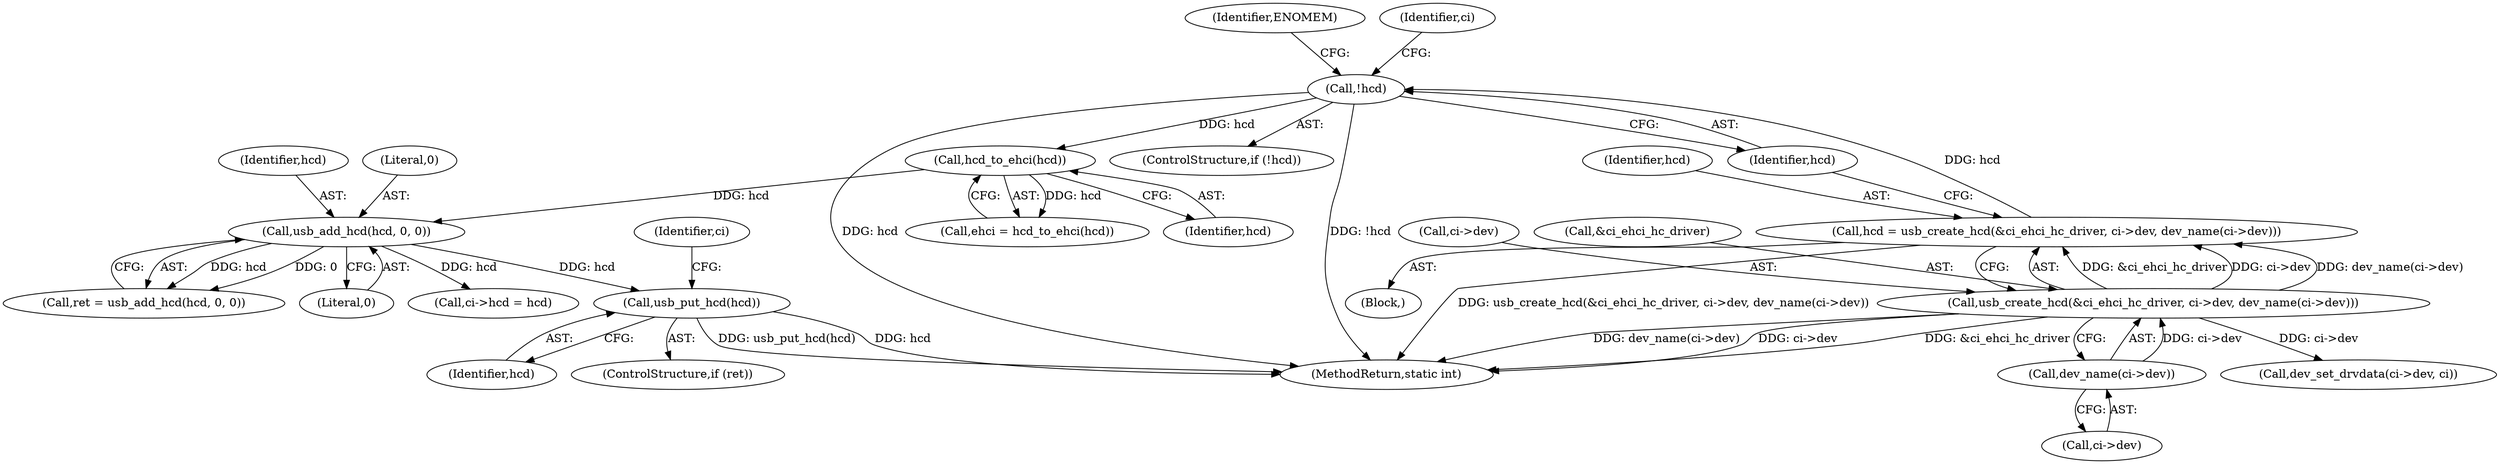 digraph "0_linux_929473ea05db455ad88cdc081f2adc556b8dc48f@pointer" {
"1000212" [label="(Call,usb_put_hcd(hcd))"];
"1000206" [label="(Call,usb_add_hcd(hcd, 0, 0))"];
"1000184" [label="(Call,hcd_to_ehci(hcd))"];
"1000124" [label="(Call,!hcd)"];
"1000111" [label="(Call,hcd = usb_create_hcd(&ci_ehci_hc_driver, ci->dev, dev_name(ci->dev)))"];
"1000113" [label="(Call,usb_create_hcd(&ci_ehci_hc_driver, ci->dev, dev_name(ci->dev)))"];
"1000119" [label="(Call,dev_name(ci->dev))"];
"1000128" [label="(Identifier,ENOMEM)"];
"1000112" [label="(Identifier,hcd)"];
"1000224" [label="(Identifier,ci)"];
"1000116" [label="(Call,ci->dev)"];
"1000114" [label="(Call,&ci_ehci_hc_driver)"];
"1000213" [label="(Identifier,hcd)"];
"1000113" [label="(Call,usb_create_hcd(&ci_ehci_hc_driver, ci->dev, dev_name(ci->dev)))"];
"1000111" [label="(Call,hcd = usb_create_hcd(&ci_ehci_hc_driver, ci->dev, dev_name(ci->dev)))"];
"1000119" [label="(Call,dev_name(ci->dev))"];
"1000123" [label="(ControlStructure,if (!hcd))"];
"1000206" [label="(Call,usb_add_hcd(hcd, 0, 0))"];
"1000209" [label="(Literal,0)"];
"1000182" [label="(Call,ehci = hcd_to_ehci(hcd))"];
"1000120" [label="(Call,ci->dev)"];
"1000210" [label="(ControlStructure,if (ret))"];
"1000131" [label="(Identifier,ci)"];
"1000212" [label="(Call,usb_put_hcd(hcd))"];
"1000129" [label="(Call,dev_set_drvdata(ci->dev, ci))"];
"1000235" [label="(MethodReturn,static int)"];
"1000102" [label="(Block,)"];
"1000215" [label="(Call,ci->hcd = hcd)"];
"1000208" [label="(Literal,0)"];
"1000124" [label="(Call,!hcd)"];
"1000125" [label="(Identifier,hcd)"];
"1000185" [label="(Identifier,hcd)"];
"1000204" [label="(Call,ret = usb_add_hcd(hcd, 0, 0))"];
"1000184" [label="(Call,hcd_to_ehci(hcd))"];
"1000207" [label="(Identifier,hcd)"];
"1000212" -> "1000210"  [label="AST: "];
"1000212" -> "1000213"  [label="CFG: "];
"1000213" -> "1000212"  [label="AST: "];
"1000224" -> "1000212"  [label="CFG: "];
"1000212" -> "1000235"  [label="DDG: usb_put_hcd(hcd)"];
"1000212" -> "1000235"  [label="DDG: hcd"];
"1000206" -> "1000212"  [label="DDG: hcd"];
"1000206" -> "1000204"  [label="AST: "];
"1000206" -> "1000209"  [label="CFG: "];
"1000207" -> "1000206"  [label="AST: "];
"1000208" -> "1000206"  [label="AST: "];
"1000209" -> "1000206"  [label="AST: "];
"1000204" -> "1000206"  [label="CFG: "];
"1000206" -> "1000204"  [label="DDG: hcd"];
"1000206" -> "1000204"  [label="DDG: 0"];
"1000184" -> "1000206"  [label="DDG: hcd"];
"1000206" -> "1000215"  [label="DDG: hcd"];
"1000184" -> "1000182"  [label="AST: "];
"1000184" -> "1000185"  [label="CFG: "];
"1000185" -> "1000184"  [label="AST: "];
"1000182" -> "1000184"  [label="CFG: "];
"1000184" -> "1000182"  [label="DDG: hcd"];
"1000124" -> "1000184"  [label="DDG: hcd"];
"1000124" -> "1000123"  [label="AST: "];
"1000124" -> "1000125"  [label="CFG: "];
"1000125" -> "1000124"  [label="AST: "];
"1000128" -> "1000124"  [label="CFG: "];
"1000131" -> "1000124"  [label="CFG: "];
"1000124" -> "1000235"  [label="DDG: hcd"];
"1000124" -> "1000235"  [label="DDG: !hcd"];
"1000111" -> "1000124"  [label="DDG: hcd"];
"1000111" -> "1000102"  [label="AST: "];
"1000111" -> "1000113"  [label="CFG: "];
"1000112" -> "1000111"  [label="AST: "];
"1000113" -> "1000111"  [label="AST: "];
"1000125" -> "1000111"  [label="CFG: "];
"1000111" -> "1000235"  [label="DDG: usb_create_hcd(&ci_ehci_hc_driver, ci->dev, dev_name(ci->dev))"];
"1000113" -> "1000111"  [label="DDG: &ci_ehci_hc_driver"];
"1000113" -> "1000111"  [label="DDG: ci->dev"];
"1000113" -> "1000111"  [label="DDG: dev_name(ci->dev)"];
"1000113" -> "1000119"  [label="CFG: "];
"1000114" -> "1000113"  [label="AST: "];
"1000116" -> "1000113"  [label="AST: "];
"1000119" -> "1000113"  [label="AST: "];
"1000113" -> "1000235"  [label="DDG: &ci_ehci_hc_driver"];
"1000113" -> "1000235"  [label="DDG: dev_name(ci->dev)"];
"1000113" -> "1000235"  [label="DDG: ci->dev"];
"1000119" -> "1000113"  [label="DDG: ci->dev"];
"1000113" -> "1000129"  [label="DDG: ci->dev"];
"1000119" -> "1000120"  [label="CFG: "];
"1000120" -> "1000119"  [label="AST: "];
}
